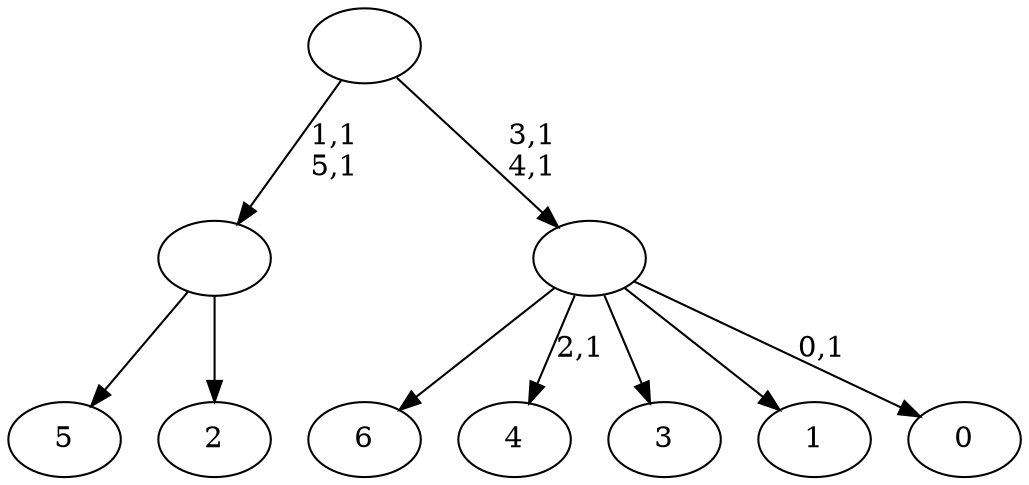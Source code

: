 digraph T {
	13 [label="6"]
	12 [label="5"]
	11 [label="4"]
	9 [label="3"]
	8 [label="2"]
	7 [label=""]
	5 [label="1"]
	4 [label="0"]
	2 [label=""]
	0 [label=""]
	7 -> 12 [label=""]
	7 -> 8 [label=""]
	2 -> 4 [label="0,1"]
	2 -> 11 [label="2,1"]
	2 -> 13 [label=""]
	2 -> 9 [label=""]
	2 -> 5 [label=""]
	0 -> 2 [label="3,1\n4,1"]
	0 -> 7 [label="1,1\n5,1"]
}
